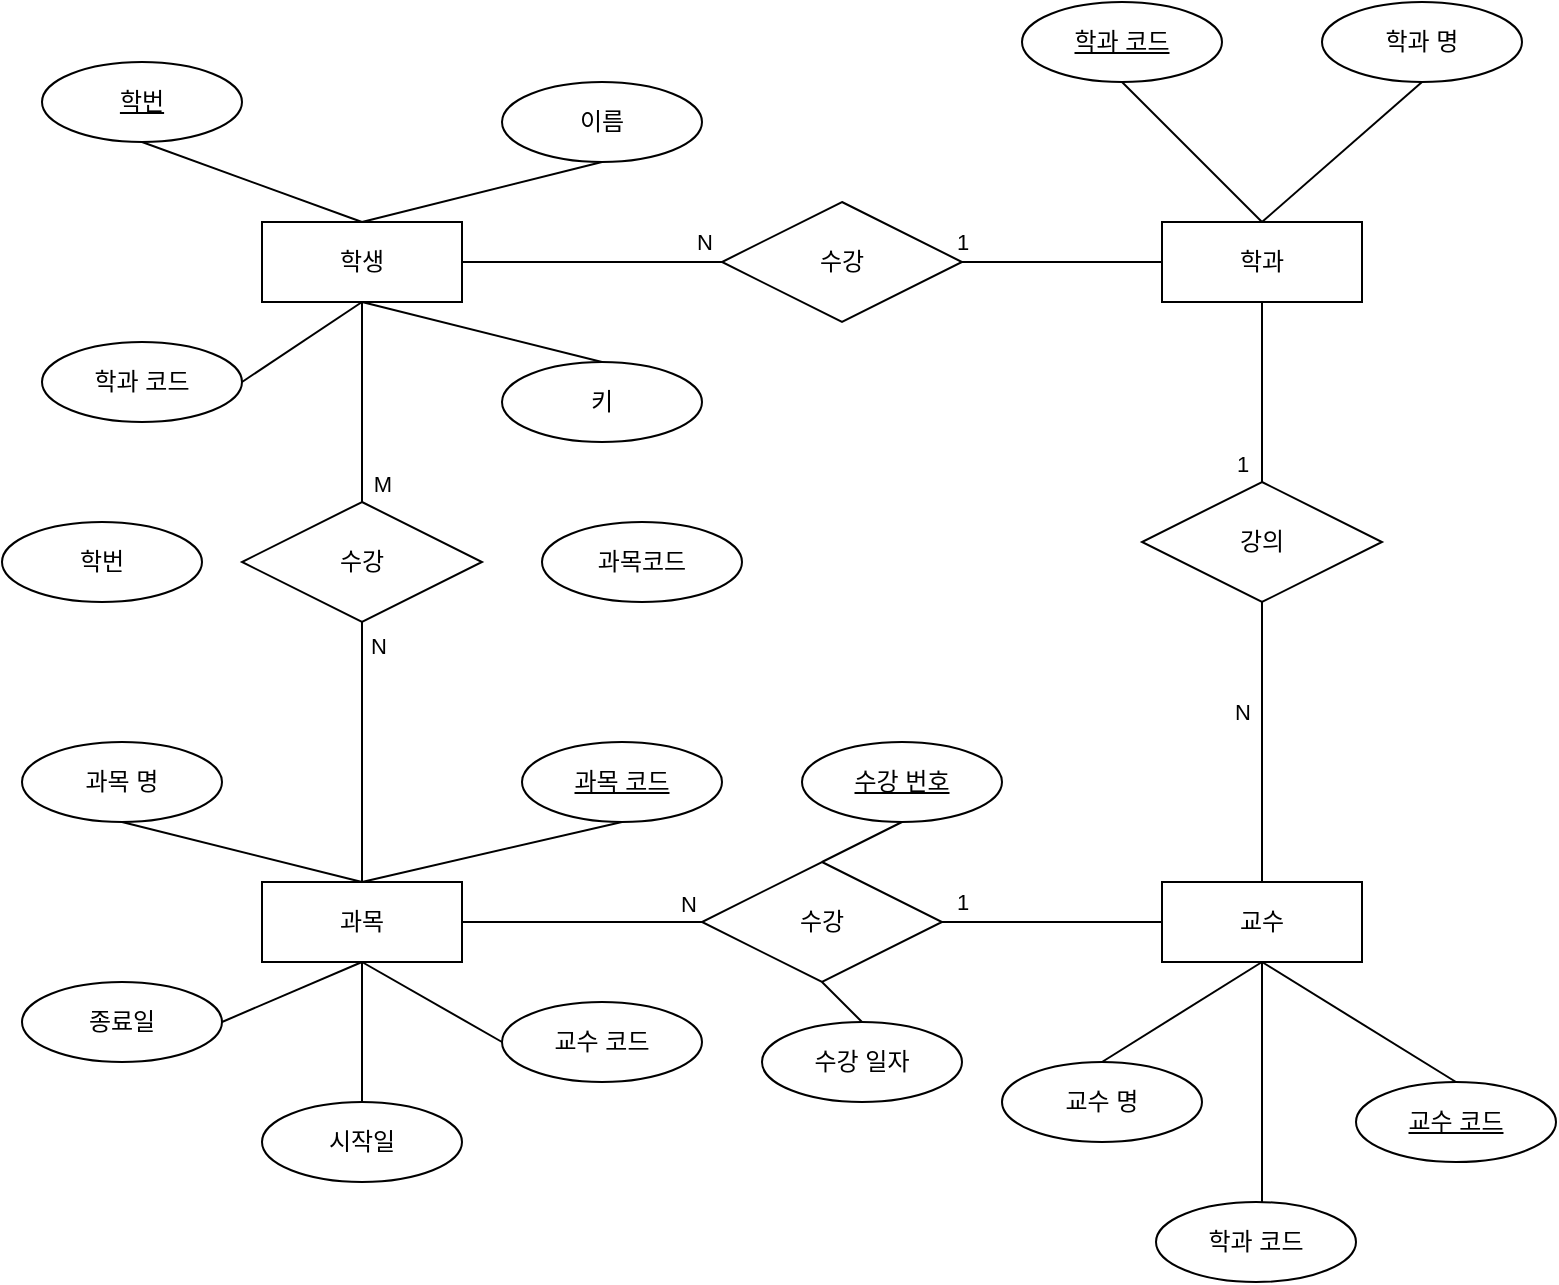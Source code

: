 <mxfile version="24.6.5" type="github">
  <diagram name="페이지-1" id="LoNdaTXgvZvfFG1R_sto">
    <mxGraphModel dx="840" dy="1142" grid="1" gridSize="10" guides="1" tooltips="1" connect="1" arrows="1" fold="1" page="1" pageScale="1" pageWidth="827" pageHeight="1169" math="0" shadow="0">
      <root>
        <mxCell id="0" />
        <mxCell id="1" parent="0" />
        <mxCell id="WQg8-suAgLLCw1eWMUo7-35" value="학생" style="whiteSpace=wrap;html=1;align=center;" vertex="1" parent="1">
          <mxGeometry x="180" y="320" width="100" height="40" as="geometry" />
        </mxCell>
        <mxCell id="WQg8-suAgLLCw1eWMUo7-36" value="학과" style="whiteSpace=wrap;html=1;align=center;" vertex="1" parent="1">
          <mxGeometry x="630" y="320" width="100" height="40" as="geometry" />
        </mxCell>
        <mxCell id="WQg8-suAgLLCw1eWMUo7-37" value="과목" style="whiteSpace=wrap;html=1;align=center;" vertex="1" parent="1">
          <mxGeometry x="180" y="650" width="100" height="40" as="geometry" />
        </mxCell>
        <mxCell id="WQg8-suAgLLCw1eWMUo7-38" value="교수" style="whiteSpace=wrap;html=1;align=center;" vertex="1" parent="1">
          <mxGeometry x="630" y="650" width="100" height="40" as="geometry" />
        </mxCell>
        <mxCell id="WQg8-suAgLLCw1eWMUo7-39" value="키" style="ellipse;whiteSpace=wrap;html=1;align=center;" vertex="1" parent="1">
          <mxGeometry x="300" y="390" width="100" height="40" as="geometry" />
        </mxCell>
        <mxCell id="WQg8-suAgLLCw1eWMUo7-41" value="이름" style="ellipse;whiteSpace=wrap;html=1;align=center;" vertex="1" parent="1">
          <mxGeometry x="300" y="250" width="100" height="40" as="geometry" />
        </mxCell>
        <mxCell id="WQg8-suAgLLCw1eWMUo7-42" value="학과 코드" style="ellipse;whiteSpace=wrap;html=1;align=center;" vertex="1" parent="1">
          <mxGeometry x="70" y="380" width="100" height="40" as="geometry" />
        </mxCell>
        <mxCell id="WQg8-suAgLLCw1eWMUo7-44" value="" style="endArrow=none;html=1;rounded=0;exitX=0.5;exitY=1;exitDx=0;exitDy=0;entryX=0.5;entryY=0;entryDx=0;entryDy=0;" edge="1" parent="1" source="WQg8-suAgLLCw1eWMUo7-69" target="WQg8-suAgLLCw1eWMUo7-35">
          <mxGeometry relative="1" as="geometry">
            <mxPoint x="155.355" y="284.142" as="sourcePoint" />
            <mxPoint x="410" y="440" as="targetPoint" />
          </mxGeometry>
        </mxCell>
        <mxCell id="WQg8-suAgLLCw1eWMUo7-45" value="" style="endArrow=none;html=1;rounded=0;exitX=0.5;exitY=1;exitDx=0;exitDy=0;entryX=0.5;entryY=0;entryDx=0;entryDy=0;" edge="1" parent="1" source="WQg8-suAgLLCw1eWMUo7-41" target="WQg8-suAgLLCw1eWMUo7-35">
          <mxGeometry relative="1" as="geometry">
            <mxPoint x="165" y="294" as="sourcePoint" />
            <mxPoint x="240" y="330" as="targetPoint" />
          </mxGeometry>
        </mxCell>
        <mxCell id="WQg8-suAgLLCw1eWMUo7-46" value="" style="endArrow=none;html=1;rounded=0;exitX=1;exitY=0.5;exitDx=0;exitDy=0;entryX=0.5;entryY=1;entryDx=0;entryDy=0;" edge="1" parent="1" source="WQg8-suAgLLCw1eWMUo7-42" target="WQg8-suAgLLCw1eWMUo7-35">
          <mxGeometry relative="1" as="geometry">
            <mxPoint x="175" y="304" as="sourcePoint" />
            <mxPoint x="250" y="340" as="targetPoint" />
          </mxGeometry>
        </mxCell>
        <mxCell id="WQg8-suAgLLCw1eWMUo7-47" value="" style="endArrow=none;html=1;rounded=0;exitX=0.5;exitY=0;exitDx=0;exitDy=0;entryX=0.5;entryY=1;entryDx=0;entryDy=0;" edge="1" parent="1" source="WQg8-suAgLLCw1eWMUo7-39" target="WQg8-suAgLLCw1eWMUo7-35">
          <mxGeometry relative="1" as="geometry">
            <mxPoint x="185" y="314" as="sourcePoint" />
            <mxPoint x="260" y="350" as="targetPoint" />
          </mxGeometry>
        </mxCell>
        <mxCell id="WQg8-suAgLLCw1eWMUo7-49" value="학과 명" style="ellipse;whiteSpace=wrap;html=1;align=center;" vertex="1" parent="1">
          <mxGeometry x="710" y="210" width="100" height="40" as="geometry" />
        </mxCell>
        <mxCell id="WQg8-suAgLLCw1eWMUo7-50" value="" style="endArrow=none;html=1;rounded=0;entryX=0.5;entryY=1;entryDx=0;entryDy=0;exitX=0.5;exitY=0;exitDx=0;exitDy=0;" edge="1" parent="1" source="WQg8-suAgLLCw1eWMUo7-36" target="WQg8-suAgLLCw1eWMUo7-67">
          <mxGeometry relative="1" as="geometry">
            <mxPoint x="510" y="440" as="sourcePoint" />
            <mxPoint x="540" y="420" as="targetPoint" />
          </mxGeometry>
        </mxCell>
        <mxCell id="WQg8-suAgLLCw1eWMUo7-51" value="" style="endArrow=none;html=1;rounded=0;exitX=0.5;exitY=0;exitDx=0;exitDy=0;entryX=0.5;entryY=1;entryDx=0;entryDy=0;" edge="1" parent="1" source="WQg8-suAgLLCw1eWMUo7-36" target="WQg8-suAgLLCw1eWMUo7-49">
          <mxGeometry relative="1" as="geometry">
            <mxPoint x="640" y="370" as="sourcePoint" />
            <mxPoint x="550" y="430" as="targetPoint" />
          </mxGeometry>
        </mxCell>
        <mxCell id="WQg8-suAgLLCw1eWMUo7-54" value="과목 명" style="ellipse;whiteSpace=wrap;html=1;align=center;" vertex="1" parent="1">
          <mxGeometry x="60" y="580" width="100" height="40" as="geometry" />
        </mxCell>
        <mxCell id="WQg8-suAgLLCw1eWMUo7-55" value="교수 코드" style="ellipse;whiteSpace=wrap;html=1;align=center;" vertex="1" parent="1">
          <mxGeometry x="300" y="710" width="100" height="40" as="geometry" />
        </mxCell>
        <mxCell id="WQg8-suAgLLCw1eWMUo7-56" value="종료일" style="ellipse;whiteSpace=wrap;html=1;align=center;" vertex="1" parent="1">
          <mxGeometry x="60" y="700" width="100" height="40" as="geometry" />
        </mxCell>
        <mxCell id="WQg8-suAgLLCw1eWMUo7-57" value="시작일" style="ellipse;whiteSpace=wrap;html=1;align=center;" vertex="1" parent="1">
          <mxGeometry x="180" y="760" width="100" height="40" as="geometry" />
        </mxCell>
        <mxCell id="WQg8-suAgLLCw1eWMUo7-58" value="" style="endArrow=none;html=1;rounded=0;exitX=0.5;exitY=0;exitDx=0;exitDy=0;" edge="1" parent="1" source="WQg8-suAgLLCw1eWMUo7-37">
          <mxGeometry relative="1" as="geometry">
            <mxPoint x="360" y="460" as="sourcePoint" />
            <mxPoint x="110" y="620" as="targetPoint" />
          </mxGeometry>
        </mxCell>
        <mxCell id="WQg8-suAgLLCw1eWMUo7-59" value="" style="endArrow=none;html=1;rounded=0;exitX=0.5;exitY=1;exitDx=0;exitDy=0;entryX=1;entryY=0.5;entryDx=0;entryDy=0;" edge="1" parent="1" source="WQg8-suAgLLCw1eWMUo7-37" target="WQg8-suAgLLCw1eWMUo7-56">
          <mxGeometry relative="1" as="geometry">
            <mxPoint x="240" y="660" as="sourcePoint" />
            <mxPoint x="128" y="634" as="targetPoint" />
          </mxGeometry>
        </mxCell>
        <mxCell id="WQg8-suAgLLCw1eWMUo7-60" value="" style="endArrow=none;html=1;rounded=0;exitX=0.5;exitY=1;exitDx=0;exitDy=0;entryX=0.5;entryY=0;entryDx=0;entryDy=0;" edge="1" parent="1" source="WQg8-suAgLLCw1eWMUo7-37" target="WQg8-suAgLLCw1eWMUo7-57">
          <mxGeometry relative="1" as="geometry">
            <mxPoint x="250" y="670" as="sourcePoint" />
            <mxPoint x="138" y="644" as="targetPoint" />
          </mxGeometry>
        </mxCell>
        <mxCell id="WQg8-suAgLLCw1eWMUo7-61" value="" style="endArrow=none;html=1;rounded=0;exitX=0.5;exitY=0;exitDx=0;exitDy=0;entryX=0.5;entryY=1;entryDx=0;entryDy=0;" edge="1" parent="1" source="WQg8-suAgLLCw1eWMUo7-37" target="WQg8-suAgLLCw1eWMUo7-68">
          <mxGeometry relative="1" as="geometry">
            <mxPoint x="260" y="680" as="sourcePoint" />
            <mxPoint x="340" y="625" as="targetPoint" />
          </mxGeometry>
        </mxCell>
        <mxCell id="WQg8-suAgLLCw1eWMUo7-62" value="" style="endArrow=none;html=1;rounded=0;exitX=0;exitY=0.5;exitDx=0;exitDy=0;" edge="1" parent="1" source="WQg8-suAgLLCw1eWMUo7-55">
          <mxGeometry relative="1" as="geometry">
            <mxPoint x="270" y="690" as="sourcePoint" />
            <mxPoint x="230" y="690" as="targetPoint" />
          </mxGeometry>
        </mxCell>
        <mxCell id="WQg8-suAgLLCw1eWMUo7-63" value="학과 코드" style="ellipse;whiteSpace=wrap;html=1;align=center;" vertex="1" parent="1">
          <mxGeometry x="627" y="810" width="100" height="40" as="geometry" />
        </mxCell>
        <mxCell id="WQg8-suAgLLCw1eWMUo7-65" value="교수 명" style="ellipse;whiteSpace=wrap;html=1;align=center;" vertex="1" parent="1">
          <mxGeometry x="550" y="740" width="100" height="40" as="geometry" />
        </mxCell>
        <mxCell id="WQg8-suAgLLCw1eWMUo7-66" value="교수 코드" style="ellipse;whiteSpace=wrap;html=1;align=center;fontStyle=4;" vertex="1" parent="1">
          <mxGeometry x="727" y="750" width="100" height="40" as="geometry" />
        </mxCell>
        <mxCell id="WQg8-suAgLLCw1eWMUo7-67" value="학과 코드" style="ellipse;whiteSpace=wrap;html=1;align=center;fontStyle=4;" vertex="1" parent="1">
          <mxGeometry x="560" y="210" width="100" height="40" as="geometry" />
        </mxCell>
        <mxCell id="WQg8-suAgLLCw1eWMUo7-68" value="과목 코드" style="ellipse;whiteSpace=wrap;html=1;align=center;fontStyle=4;" vertex="1" parent="1">
          <mxGeometry x="310" y="580" width="100" height="40" as="geometry" />
        </mxCell>
        <mxCell id="WQg8-suAgLLCw1eWMUo7-69" value="학번" style="ellipse;whiteSpace=wrap;html=1;align=center;fontStyle=4;" vertex="1" parent="1">
          <mxGeometry x="70" y="240" width="100" height="40" as="geometry" />
        </mxCell>
        <mxCell id="WQg8-suAgLLCw1eWMUo7-70" value="" style="endArrow=none;html=1;rounded=0;" edge="1" parent="1">
          <mxGeometry relative="1" as="geometry">
            <mxPoint x="680" y="810" as="sourcePoint" />
            <mxPoint x="680" y="690" as="targetPoint" />
          </mxGeometry>
        </mxCell>
        <mxCell id="WQg8-suAgLLCw1eWMUo7-71" value="" style="endArrow=none;html=1;rounded=0;entryX=0.5;entryY=0;entryDx=0;entryDy=0;exitX=0.5;exitY=1;exitDx=0;exitDy=0;" edge="1" parent="1" source="WQg8-suAgLLCw1eWMUo7-38" target="WQg8-suAgLLCw1eWMUo7-66">
          <mxGeometry relative="1" as="geometry">
            <mxPoint x="680" y="655" as="sourcePoint" />
            <mxPoint x="610" y="505" as="targetPoint" />
          </mxGeometry>
        </mxCell>
        <mxCell id="WQg8-suAgLLCw1eWMUo7-72" value="" style="endArrow=none;html=1;rounded=0;exitX=0.5;exitY=0;exitDx=0;exitDy=0;entryX=0.5;entryY=1;entryDx=0;entryDy=0;" edge="1" parent="1" source="WQg8-suAgLLCw1eWMUo7-65" target="WQg8-suAgLLCw1eWMUo7-38">
          <mxGeometry relative="1" as="geometry">
            <mxPoint x="710" y="455" as="sourcePoint" />
            <mxPoint x="620" y="515" as="targetPoint" />
          </mxGeometry>
        </mxCell>
        <mxCell id="WQg8-suAgLLCw1eWMUo7-74" value="수강" style="shape=rhombus;perimeter=rhombusPerimeter;whiteSpace=wrap;html=1;align=center;" vertex="1" parent="1">
          <mxGeometry x="170" y="460" width="120" height="60" as="geometry" />
        </mxCell>
        <mxCell id="WQg8-suAgLLCw1eWMUo7-75" value="" style="endArrow=none;html=1;rounded=0;exitX=0.5;exitY=1;exitDx=0;exitDy=0;entryX=0.5;entryY=0;entryDx=0;entryDy=0;" edge="1" parent="1" source="WQg8-suAgLLCw1eWMUo7-35" target="WQg8-suAgLLCw1eWMUo7-74">
          <mxGeometry relative="1" as="geometry">
            <mxPoint x="190" y="540" as="sourcePoint" />
            <mxPoint x="350" y="540" as="targetPoint" />
          </mxGeometry>
        </mxCell>
        <mxCell id="WQg8-suAgLLCw1eWMUo7-88" value="M" style="edgeLabel;html=1;align=center;verticalAlign=middle;resizable=0;points=[];" vertex="1" connectable="0" parent="WQg8-suAgLLCw1eWMUo7-75">
          <mxGeometry x="0.61" y="-3" relative="1" as="geometry">
            <mxPoint x="13" y="10" as="offset" />
          </mxGeometry>
        </mxCell>
        <mxCell id="WQg8-suAgLLCw1eWMUo7-76" value="" style="endArrow=none;html=1;rounded=0;exitX=0.5;exitY=1;exitDx=0;exitDy=0;" edge="1" parent="1" source="WQg8-suAgLLCw1eWMUo7-74">
          <mxGeometry relative="1" as="geometry">
            <mxPoint x="230" y="580" as="sourcePoint" />
            <mxPoint x="230" y="650" as="targetPoint" />
          </mxGeometry>
        </mxCell>
        <mxCell id="WQg8-suAgLLCw1eWMUo7-77" value="수강" style="shape=rhombus;perimeter=rhombusPerimeter;whiteSpace=wrap;html=1;align=center;" vertex="1" parent="1">
          <mxGeometry x="410" y="310" width="120" height="60" as="geometry" />
        </mxCell>
        <mxCell id="WQg8-suAgLLCw1eWMUo7-78" value="" style="endArrow=none;html=1;rounded=0;entryX=0;entryY=0.5;entryDx=0;entryDy=0;exitX=1;exitY=0.5;exitDx=0;exitDy=0;" edge="1" parent="1" source="WQg8-suAgLLCw1eWMUo7-35" target="WQg8-suAgLLCw1eWMUo7-77">
          <mxGeometry relative="1" as="geometry">
            <mxPoint x="320" y="360" as="sourcePoint" />
            <mxPoint x="240" y="470" as="targetPoint" />
          </mxGeometry>
        </mxCell>
        <mxCell id="WQg8-suAgLLCw1eWMUo7-90" value="N" style="edgeLabel;html=1;align=center;verticalAlign=middle;resizable=0;points=[];" vertex="1" connectable="0" parent="WQg8-suAgLLCw1eWMUo7-78">
          <mxGeometry x="0.59" y="1" relative="1" as="geometry">
            <mxPoint x="17" y="-9" as="offset" />
          </mxGeometry>
        </mxCell>
        <mxCell id="WQg8-suAgLLCw1eWMUo7-79" value="" style="endArrow=none;html=1;rounded=0;entryX=0;entryY=0.5;entryDx=0;entryDy=0;exitX=1;exitY=0.5;exitDx=0;exitDy=0;" edge="1" parent="1" source="WQg8-suAgLLCw1eWMUo7-77" target="WQg8-suAgLLCw1eWMUo7-36">
          <mxGeometry relative="1" as="geometry">
            <mxPoint x="290" y="350" as="sourcePoint" />
            <mxPoint x="420" y="350" as="targetPoint" />
          </mxGeometry>
        </mxCell>
        <mxCell id="WQg8-suAgLLCw1eWMUo7-91" value="1" style="edgeLabel;html=1;align=center;verticalAlign=middle;resizable=0;points=[];" vertex="1" connectable="0" parent="WQg8-suAgLLCw1eWMUo7-79">
          <mxGeometry x="-0.5" y="-4" relative="1" as="geometry">
            <mxPoint x="-25" y="-14" as="offset" />
          </mxGeometry>
        </mxCell>
        <mxCell id="WQg8-suAgLLCw1eWMUo7-80" value="수강" style="shape=rhombus;perimeter=rhombusPerimeter;whiteSpace=wrap;html=1;align=center;" vertex="1" parent="1">
          <mxGeometry x="400" y="640" width="120" height="60" as="geometry" />
        </mxCell>
        <mxCell id="WQg8-suAgLLCw1eWMUo7-81" value="" style="endArrow=none;html=1;rounded=0;exitX=0;exitY=0.5;exitDx=0;exitDy=0;entryX=1;entryY=0.5;entryDx=0;entryDy=0;" edge="1" parent="1" source="WQg8-suAgLLCw1eWMUo7-80" target="WQg8-suAgLLCw1eWMUo7-37">
          <mxGeometry relative="1" as="geometry">
            <mxPoint x="400" y="670.0" as="sourcePoint" />
            <mxPoint x="240" y="530" as="targetPoint" />
          </mxGeometry>
        </mxCell>
        <mxCell id="WQg8-suAgLLCw1eWMUo7-82" value="" style="endArrow=none;html=1;rounded=0;entryX=0;entryY=0.5;entryDx=0;entryDy=0;exitX=1;exitY=0.5;exitDx=0;exitDy=0;" edge="1" parent="1" source="WQg8-suAgLLCw1eWMUo7-80" target="WQg8-suAgLLCw1eWMUo7-38">
          <mxGeometry relative="1" as="geometry">
            <mxPoint x="520" y="670" as="sourcePoint" />
            <mxPoint x="350" y="675" as="targetPoint" />
          </mxGeometry>
        </mxCell>
        <mxCell id="WQg8-suAgLLCw1eWMUo7-92" value="1" style="edgeLabel;html=1;align=center;verticalAlign=middle;resizable=0;points=[];" vertex="1" connectable="0" parent="WQg8-suAgLLCw1eWMUo7-82">
          <mxGeometry x="-0.424" y="-5" relative="1" as="geometry">
            <mxPoint x="-22" y="-15" as="offset" />
          </mxGeometry>
        </mxCell>
        <mxCell id="WQg8-suAgLLCw1eWMUo7-87" value="강의" style="shape=rhombus;perimeter=rhombusPerimeter;whiteSpace=wrap;html=1;align=center;" vertex="1" parent="1">
          <mxGeometry x="620" y="450" width="120" height="60" as="geometry" />
        </mxCell>
        <mxCell id="WQg8-suAgLLCw1eWMUo7-89" value="N" style="edgeLabel;html=1;align=center;verticalAlign=middle;resizable=0;points=[];" vertex="1" connectable="0" parent="1">
          <mxGeometry x="250" y="451" as="geometry">
            <mxPoint x="-12" y="81" as="offset" />
          </mxGeometry>
        </mxCell>
        <mxCell id="WQg8-suAgLLCw1eWMUo7-93" value="N" style="edgeLabel;html=1;align=center;verticalAlign=middle;resizable=0;points=[];" vertex="1" connectable="0" parent="1">
          <mxGeometry x="549.997" y="670.0" as="geometry">
            <mxPoint x="-157" y="-9" as="offset" />
          </mxGeometry>
        </mxCell>
        <mxCell id="WQg8-suAgLLCw1eWMUo7-94" value="" style="endArrow=none;html=1;rounded=0;entryX=0.5;entryY=1;entryDx=0;entryDy=0;exitX=0.5;exitY=0;exitDx=0;exitDy=0;" edge="1" parent="1" source="WQg8-suAgLLCw1eWMUo7-87" target="WQg8-suAgLLCw1eWMUo7-36">
          <mxGeometry relative="1" as="geometry">
            <mxPoint x="540" y="350" as="sourcePoint" />
            <mxPoint x="640" y="350" as="targetPoint" />
          </mxGeometry>
        </mxCell>
        <mxCell id="WQg8-suAgLLCw1eWMUo7-95" value="1" style="edgeLabel;html=1;align=center;verticalAlign=middle;resizable=0;points=[];" vertex="1" connectable="0" parent="WQg8-suAgLLCw1eWMUo7-94">
          <mxGeometry x="-0.5" y="-4" relative="1" as="geometry">
            <mxPoint x="-14" y="13" as="offset" />
          </mxGeometry>
        </mxCell>
        <mxCell id="WQg8-suAgLLCw1eWMUo7-96" value="" style="endArrow=none;html=1;rounded=0;entryX=0.5;entryY=1;entryDx=0;entryDy=0;exitX=0.5;exitY=0;exitDx=0;exitDy=0;" edge="1" parent="1" source="WQg8-suAgLLCw1eWMUo7-38" target="WQg8-suAgLLCw1eWMUo7-87">
          <mxGeometry relative="1" as="geometry">
            <mxPoint x="550" y="360" as="sourcePoint" />
            <mxPoint x="650" y="360" as="targetPoint" />
          </mxGeometry>
        </mxCell>
        <mxCell id="WQg8-suAgLLCw1eWMUo7-97" value="N" style="edgeLabel;html=1;align=center;verticalAlign=middle;resizable=0;points=[];" vertex="1" connectable="0" parent="WQg8-suAgLLCw1eWMUo7-96">
          <mxGeometry x="-0.5" y="-4" relative="1" as="geometry">
            <mxPoint x="-14" y="-50" as="offset" />
          </mxGeometry>
        </mxCell>
        <mxCell id="WQg8-suAgLLCw1eWMUo7-98" value="학번" style="ellipse;whiteSpace=wrap;html=1;align=center;" vertex="1" parent="1">
          <mxGeometry x="50" y="470" width="100" height="40" as="geometry" />
        </mxCell>
        <mxCell id="WQg8-suAgLLCw1eWMUo7-99" value="과목코드" style="ellipse;whiteSpace=wrap;html=1;align=center;" vertex="1" parent="1">
          <mxGeometry x="320" y="470" width="100" height="40" as="geometry" />
        </mxCell>
        <mxCell id="WQg8-suAgLLCw1eWMUo7-102" value="수강 일자" style="ellipse;whiteSpace=wrap;html=1;align=center;" vertex="1" parent="1">
          <mxGeometry x="430" y="720" width="100" height="40" as="geometry" />
        </mxCell>
        <mxCell id="WQg8-suAgLLCw1eWMUo7-103" value="" style="endArrow=none;html=1;rounded=0;entryX=0.5;entryY=0;entryDx=0;entryDy=0;exitX=0.5;exitY=1;exitDx=0;exitDy=0;" edge="1" parent="1" source="WQg8-suAgLLCw1eWMUo7-80" target="WQg8-suAgLLCw1eWMUo7-102">
          <mxGeometry relative="1" as="geometry">
            <mxPoint x="340" y="440" as="sourcePoint" />
            <mxPoint x="500" y="440" as="targetPoint" />
          </mxGeometry>
        </mxCell>
        <mxCell id="WQg8-suAgLLCw1eWMUo7-104" value="" style="endArrow=none;html=1;rounded=0;exitX=0.5;exitY=0;exitDx=0;exitDy=0;entryX=0.5;entryY=1;entryDx=0;entryDy=0;" edge="1" parent="1" source="WQg8-suAgLLCw1eWMUo7-80" target="WQg8-suAgLLCw1eWMUo7-105">
          <mxGeometry relative="1" as="geometry">
            <mxPoint x="350" y="450" as="sourcePoint" />
            <mxPoint x="500" y="620.0" as="targetPoint" />
          </mxGeometry>
        </mxCell>
        <mxCell id="WQg8-suAgLLCw1eWMUo7-105" value="수강 번호" style="ellipse;whiteSpace=wrap;html=1;align=center;fontStyle=4;" vertex="1" parent="1">
          <mxGeometry x="450" y="580" width="100" height="40" as="geometry" />
        </mxCell>
      </root>
    </mxGraphModel>
  </diagram>
</mxfile>
